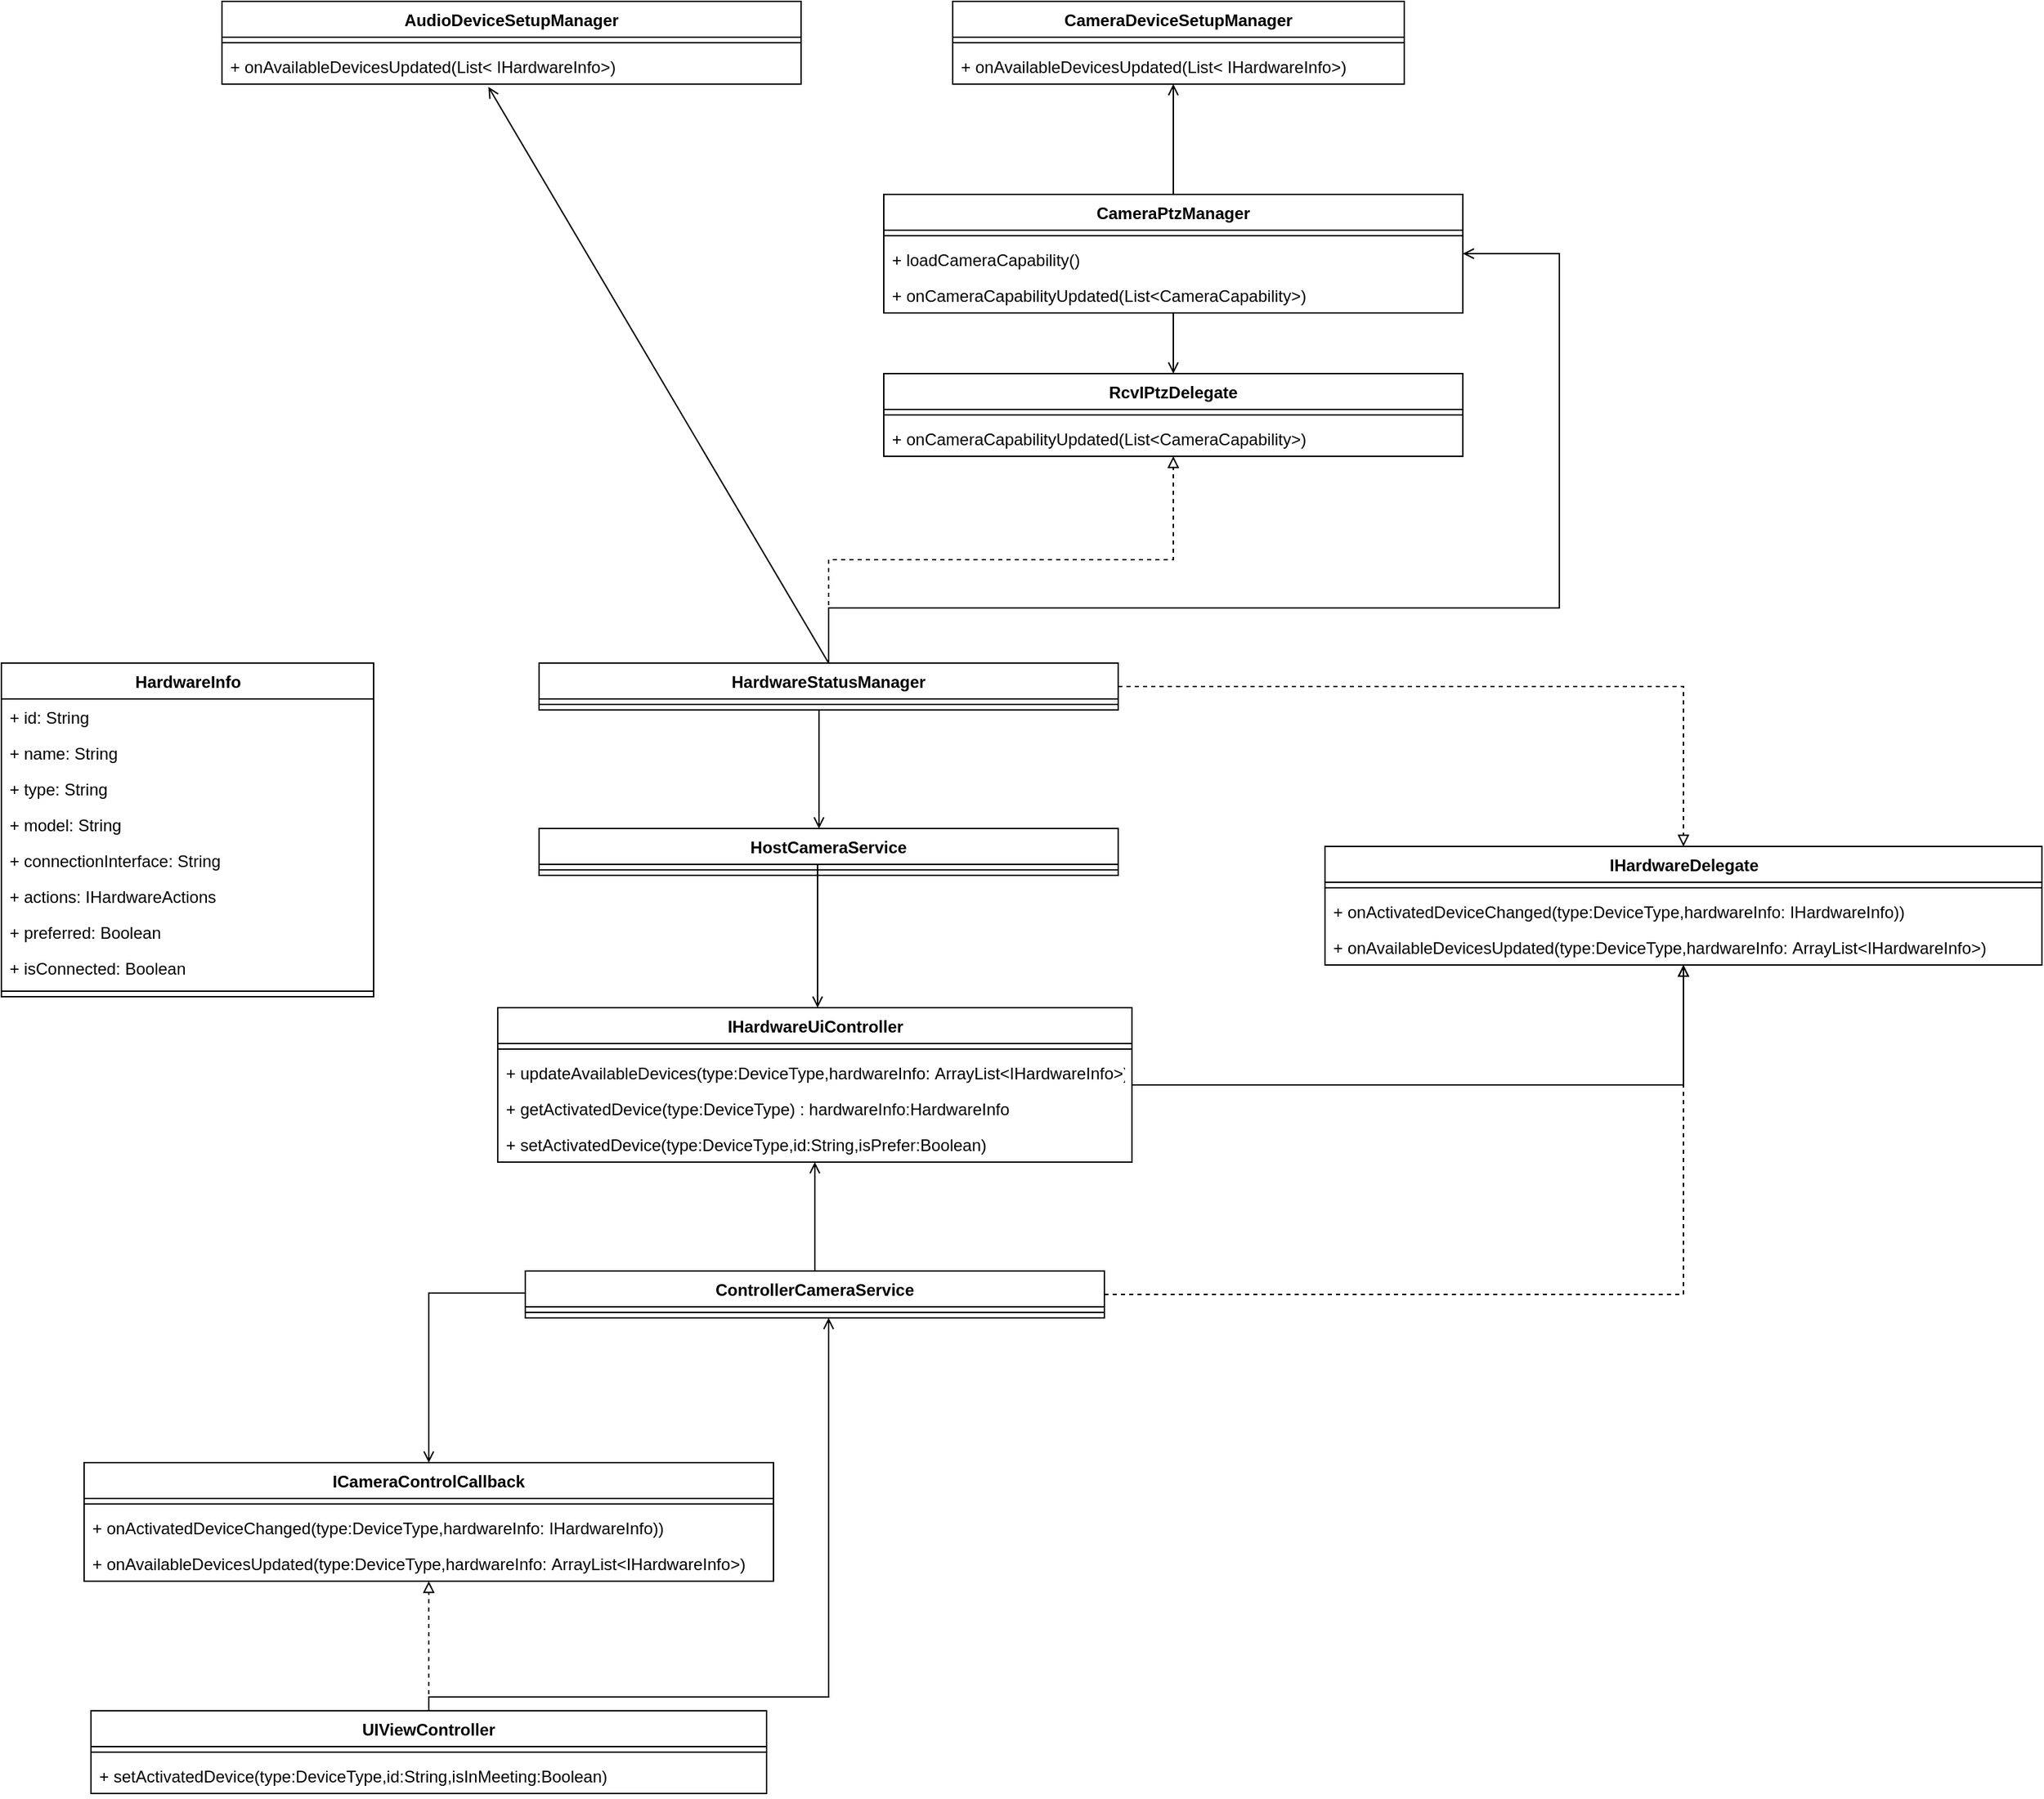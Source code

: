 <mxfile version="14.9.0" type="github"><diagram id="bfBACtEWX-xEn6V3q3oX" name="AppLayerDesign"><mxGraphModel dx="1088" dy="560" grid="1" gridSize="10" guides="1" tooltips="1" connect="1" arrows="1" fold="1" page="1" pageScale="1" pageWidth="850" pageHeight="1100" math="0" shadow="0"><root><mxCell id="0"/><mxCell id="1" parent="0"/><mxCell id="sB0TPc7eJq5igHLpq-I3-2" value="HardwareInfo" style="swimlane;fontStyle=1;align=center;verticalAlign=top;childLayout=stackLayout;horizontal=1;startSize=26;horizontalStack=0;resizeParent=1;resizeParentMax=0;resizeLast=0;collapsible=1;marginBottom=0;fillColor=#ffffff;gradientColor=none;html=1;" parent="1" vertex="1"><mxGeometry y="890" width="270" height="242" as="geometry"/></mxCell><mxCell id="sB0TPc7eJq5igHLpq-I3-3" value="+ id: String" style="text;strokeColor=none;fillColor=none;align=left;verticalAlign=top;spacingLeft=4;spacingRight=4;overflow=hidden;rotatable=0;points=[[0,0.5],[1,0.5]];portConstraint=eastwest;" parent="sB0TPc7eJq5igHLpq-I3-2" vertex="1"><mxGeometry y="26" width="270" height="26" as="geometry"/></mxCell><mxCell id="sB0TPc7eJq5igHLpq-I3-6" value="+ name: String" style="text;strokeColor=none;fillColor=none;align=left;verticalAlign=top;spacingLeft=4;spacingRight=4;overflow=hidden;rotatable=0;points=[[0,0.5],[1,0.5]];portConstraint=eastwest;" parent="sB0TPc7eJq5igHLpq-I3-2" vertex="1"><mxGeometry y="52" width="270" height="26" as="geometry"/></mxCell><mxCell id="sB0TPc7eJq5igHLpq-I3-7" value="+ type: String" style="text;strokeColor=none;fillColor=none;align=left;verticalAlign=top;spacingLeft=4;spacingRight=4;overflow=hidden;rotatable=0;points=[[0,0.5],[1,0.5]];portConstraint=eastwest;" parent="sB0TPc7eJq5igHLpq-I3-2" vertex="1"><mxGeometry y="78" width="270" height="26" as="geometry"/></mxCell><mxCell id="sB0TPc7eJq5igHLpq-I3-10" value="+ model: String" style="text;strokeColor=none;fillColor=none;align=left;verticalAlign=top;spacingLeft=4;spacingRight=4;overflow=hidden;rotatable=0;points=[[0,0.5],[1,0.5]];portConstraint=eastwest;" parent="sB0TPc7eJq5igHLpq-I3-2" vertex="1"><mxGeometry y="104" width="270" height="26" as="geometry"/></mxCell><mxCell id="sB0TPc7eJq5igHLpq-I3-14" value="+ connectionInterface: String" style="text;strokeColor=none;fillColor=none;align=left;verticalAlign=top;spacingLeft=4;spacingRight=4;overflow=hidden;rotatable=0;points=[[0,0.5],[1,0.5]];portConstraint=eastwest;" parent="sB0TPc7eJq5igHLpq-I3-2" vertex="1"><mxGeometry y="130" width="270" height="26" as="geometry"/></mxCell><mxCell id="sB0TPc7eJq5igHLpq-I3-12" value="+ actions: IHardwareActions" style="text;strokeColor=none;fillColor=none;align=left;verticalAlign=top;spacingLeft=4;spacingRight=4;overflow=hidden;rotatable=0;points=[[0,0.5],[1,0.5]];portConstraint=eastwest;" parent="sB0TPc7eJq5igHLpq-I3-2" vertex="1"><mxGeometry y="156" width="270" height="26" as="geometry"/></mxCell><mxCell id="sB0TPc7eJq5igHLpq-I3-11" value="+ preferred: Boolean" style="text;strokeColor=none;fillColor=none;align=left;verticalAlign=top;spacingLeft=4;spacingRight=4;overflow=hidden;rotatable=0;points=[[0,0.5],[1,0.5]];portConstraint=eastwest;" parent="sB0TPc7eJq5igHLpq-I3-2" vertex="1"><mxGeometry y="182" width="270" height="26" as="geometry"/></mxCell><mxCell id="sB0TPc7eJq5igHLpq-I3-8" value="+ isConnected: Boolean" style="text;strokeColor=none;fillColor=none;align=left;verticalAlign=top;spacingLeft=4;spacingRight=4;overflow=hidden;rotatable=0;points=[[0,0.5],[1,0.5]];portConstraint=eastwest;" parent="sB0TPc7eJq5igHLpq-I3-2" vertex="1"><mxGeometry y="208" width="270" height="26" as="geometry"/></mxCell><mxCell id="sB0TPc7eJq5igHLpq-I3-4" value="" style="line;strokeWidth=1;fillColor=none;align=left;verticalAlign=middle;spacingTop=-1;spacingLeft=3;spacingRight=3;rotatable=0;labelPosition=right;points=[];portConstraint=eastwest;" parent="sB0TPc7eJq5igHLpq-I3-2" vertex="1"><mxGeometry y="234" width="270" height="8" as="geometry"/></mxCell><mxCell id="BEAuEGR70jNAJFq-2iNE-39" style="edgeStyle=orthogonalEdgeStyle;rounded=0;orthogonalLoop=1;jettySize=auto;html=1;endArrow=open;endFill=0;" parent="1" source="sB0TPc7eJq5igHLpq-I3-15" target="BEAuEGR70jNAJFq-2iNE-32" edge="1"><mxGeometry relative="1" as="geometry"/></mxCell><mxCell id="sB0TPc7eJq5igHLpq-I3-15" value="IHardwareUiController" style="swimlane;fontStyle=1;align=center;verticalAlign=top;childLayout=stackLayout;horizontal=1;startSize=26;horizontalStack=0;resizeParent=1;resizeParentMax=0;resizeLast=0;collapsible=1;marginBottom=0;fillColor=#ffffff;gradientColor=none;html=1;" parent="1" vertex="1"><mxGeometry x="360" y="1140" width="460" height="112" as="geometry"/></mxCell><mxCell id="sB0TPc7eJq5igHLpq-I3-17" value="" style="line;strokeWidth=1;fillColor=none;align=left;verticalAlign=middle;spacingTop=-1;spacingLeft=3;spacingRight=3;rotatable=0;labelPosition=right;points=[];portConstraint=eastwest;" parent="sB0TPc7eJq5igHLpq-I3-15" vertex="1"><mxGeometry y="26" width="460" height="8" as="geometry"/></mxCell><mxCell id="soiHAoaTrfv_u7LtwAv9-12" value="+ updateAvailableDevices(type:DeviceType,hardwareInfo: ArrayList&lt;IHardwareInfo&gt;)" style="text;strokeColor=none;fillColor=none;align=left;verticalAlign=top;spacingLeft=4;spacingRight=4;overflow=hidden;rotatable=0;points=[[0,0.5],[1,0.5]];portConstraint=eastwest;" parent="sB0TPc7eJq5igHLpq-I3-15" vertex="1"><mxGeometry y="34" width="460" height="26" as="geometry"/></mxCell><mxCell id="soiHAoaTrfv_u7LtwAv9-13" value="+ getActivatedDevice(type:DeviceType) : hardwareInfo:HardwareInfo" style="text;strokeColor=none;fillColor=none;align=left;verticalAlign=top;spacingLeft=4;spacingRight=4;overflow=hidden;rotatable=0;points=[[0,0.5],[1,0.5]];portConstraint=eastwest;" parent="sB0TPc7eJq5igHLpq-I3-15" vertex="1"><mxGeometry y="60" width="460" height="26" as="geometry"/></mxCell><mxCell id="soiHAoaTrfv_u7LtwAv9-14" value="+ setActivatedDevice(type:DeviceType,id:String,isPrefer:Boolean)" style="text;strokeColor=none;fillColor=none;align=left;verticalAlign=top;spacingLeft=4;spacingRight=4;overflow=hidden;rotatable=0;points=[[0,0.5],[1,0.5]];portConstraint=eastwest;" parent="sB0TPc7eJq5igHLpq-I3-15" vertex="1"><mxGeometry y="86" width="460" height="26" as="geometry"/></mxCell><mxCell id="IjqAknxGJ5qbyW2yeyQR-3" value="CameraDeviceSetupManager" style="swimlane;fontStyle=1;align=center;verticalAlign=top;childLayout=stackLayout;horizontal=1;startSize=26;horizontalStack=0;resizeParent=1;resizeParentMax=0;resizeLast=0;collapsible=1;marginBottom=0;" parent="1" vertex="1"><mxGeometry x="690" y="410" width="327.5" height="60" as="geometry"/></mxCell><mxCell id="IjqAknxGJ5qbyW2yeyQR-5" value="" style="line;strokeWidth=1;fillColor=none;align=left;verticalAlign=middle;spacingTop=-1;spacingLeft=3;spacingRight=3;rotatable=0;labelPosition=right;points=[];portConstraint=eastwest;" parent="IjqAknxGJ5qbyW2yeyQR-3" vertex="1"><mxGeometry y="26" width="327.5" height="8" as="geometry"/></mxCell><mxCell id="IjqAknxGJ5qbyW2yeyQR-6" value="+ onAvailableDevicesUpdated(List&lt; IHardwareInfo&gt;)" style="text;strokeColor=none;fillColor=none;align=left;verticalAlign=top;spacingLeft=4;spacingRight=4;overflow=hidden;rotatable=0;points=[[0,0.5],[1,0.5]];portConstraint=eastwest;" parent="IjqAknxGJ5qbyW2yeyQR-3" vertex="1"><mxGeometry y="34" width="327.5" height="26" as="geometry"/></mxCell><mxCell id="BEAuEGR70jNAJFq-2iNE-29" style="edgeStyle=orthogonalEdgeStyle;rounded=0;orthogonalLoop=1;jettySize=auto;html=1;entryX=0.5;entryY=0;entryDx=0;entryDy=0;endArrow=open;endFill=0;" parent="1" source="IjqAknxGJ5qbyW2yeyQR-7" target="BEAuEGR70jNAJFq-2iNE-6" edge="1"><mxGeometry relative="1" as="geometry"/></mxCell><mxCell id="BEAuEGR70jNAJFq-2iNE-42" style="edgeStyle=orthogonalEdgeStyle;rounded=0;orthogonalLoop=1;jettySize=auto;html=1;endArrow=open;endFill=0;" parent="1" source="IjqAknxGJ5qbyW2yeyQR-7" target="IjqAknxGJ5qbyW2yeyQR-3" edge="1"><mxGeometry relative="1" as="geometry"><Array as="points"><mxPoint x="850" y="440"/><mxPoint x="850" y="440"/></Array></mxGeometry></mxCell><mxCell id="IjqAknxGJ5qbyW2yeyQR-7" value="CameraPtzManager" style="swimlane;fontStyle=1;align=center;verticalAlign=top;childLayout=stackLayout;horizontal=1;startSize=26;horizontalStack=0;resizeParent=1;resizeParentMax=0;resizeLast=0;collapsible=1;marginBottom=0;" parent="1" vertex="1"><mxGeometry x="640" y="550" width="420" height="86" as="geometry"/></mxCell><mxCell id="IjqAknxGJ5qbyW2yeyQR-9" value="" style="line;strokeWidth=1;fillColor=none;align=left;verticalAlign=middle;spacingTop=-1;spacingLeft=3;spacingRight=3;rotatable=0;labelPosition=right;points=[];portConstraint=eastwest;" parent="IjqAknxGJ5qbyW2yeyQR-7" vertex="1"><mxGeometry y="26" width="420" height="8" as="geometry"/></mxCell><mxCell id="IjqAknxGJ5qbyW2yeyQR-10" value="+ loadCameraCapability()" style="text;strokeColor=none;fillColor=none;align=left;verticalAlign=top;spacingLeft=4;spacingRight=4;overflow=hidden;rotatable=0;points=[[0,0.5],[1,0.5]];portConstraint=eastwest;" parent="IjqAknxGJ5qbyW2yeyQR-7" vertex="1"><mxGeometry y="34" width="420" height="26" as="geometry"/></mxCell><mxCell id="BEAuEGR70jNAJFq-2iNE-5" value="+ onCameraCapabilityUpdated(List&lt;CameraCapability&gt;)" style="text;strokeColor=none;fillColor=none;align=left;verticalAlign=top;spacingLeft=4;spacingRight=4;overflow=hidden;rotatable=0;points=[[0,0.5],[1,0.5]];portConstraint=eastwest;" parent="IjqAknxGJ5qbyW2yeyQR-7" vertex="1"><mxGeometry y="60" width="420" height="26" as="geometry"/></mxCell><mxCell id="BEAuEGR70jNAJFq-2iNE-6" value="RcvIPtzDelegate" style="swimlane;fontStyle=1;align=center;verticalAlign=top;childLayout=stackLayout;horizontal=1;startSize=26;horizontalStack=0;resizeParent=1;resizeParentMax=0;resizeLast=0;collapsible=1;marginBottom=0;" parent="1" vertex="1"><mxGeometry x="640" y="680" width="420" height="60" as="geometry"/></mxCell><mxCell id="BEAuEGR70jNAJFq-2iNE-7" value="" style="line;strokeWidth=1;fillColor=none;align=left;verticalAlign=middle;spacingTop=-1;spacingLeft=3;spacingRight=3;rotatable=0;labelPosition=right;points=[];portConstraint=eastwest;" parent="BEAuEGR70jNAJFq-2iNE-6" vertex="1"><mxGeometry y="26" width="420" height="8" as="geometry"/></mxCell><mxCell id="BEAuEGR70jNAJFq-2iNE-8" value="+ onCameraCapabilityUpdated(List&lt;CameraCapability&gt;)" style="text;strokeColor=none;fillColor=none;align=left;verticalAlign=top;spacingLeft=4;spacingRight=4;overflow=hidden;rotatable=0;points=[[0,0.5],[1,0.5]];portConstraint=eastwest;" parent="BEAuEGR70jNAJFq-2iNE-6" vertex="1"><mxGeometry y="34" width="420" height="26" as="geometry"/></mxCell><mxCell id="BEAuEGR70jNAJFq-2iNE-27" style="edgeStyle=orthogonalEdgeStyle;rounded=0;orthogonalLoop=1;jettySize=auto;html=1;entryX=0.5;entryY=1;entryDx=0;entryDy=0;entryPerimeter=0;dashed=1;endArrow=block;endFill=0;" parent="1" source="BEAuEGR70jNAJFq-2iNE-17" target="BEAuEGR70jNAJFq-2iNE-8" edge="1"><mxGeometry relative="1" as="geometry"/></mxCell><mxCell id="BEAuEGR70jNAJFq-2iNE-31" style="edgeStyle=orthogonalEdgeStyle;rounded=0;orthogonalLoop=1;jettySize=auto;html=1;entryX=0.5;entryY=0;entryDx=0;entryDy=0;endArrow=open;endFill=0;" parent="1" edge="1"><mxGeometry relative="1" as="geometry"><mxPoint x="592" y="1030" as="sourcePoint"/><mxPoint x="592" y="1140" as="targetPoint"/><Array as="points"><mxPoint x="592" y="1110"/><mxPoint x="592" y="1110"/></Array></mxGeometry></mxCell><mxCell id="BEAuEGR70jNAJFq-2iNE-38" style="edgeStyle=orthogonalEdgeStyle;rounded=0;orthogonalLoop=1;jettySize=auto;html=1;endArrow=block;endFill=0;dashed=1;" parent="1" source="BEAuEGR70jNAJFq-2iNE-17" target="BEAuEGR70jNAJFq-2iNE-32" edge="1"><mxGeometry relative="1" as="geometry"><mxPoint x="940" y="907" as="targetPoint"/></mxGeometry></mxCell><mxCell id="BEAuEGR70jNAJFq-2iNE-40" style="edgeStyle=orthogonalEdgeStyle;rounded=0;orthogonalLoop=1;jettySize=auto;html=1;endArrow=open;endFill=0;" parent="1" source="BEAuEGR70jNAJFq-2iNE-17" target="IjqAknxGJ5qbyW2yeyQR-7" edge="1"><mxGeometry relative="1" as="geometry"><Array as="points"><mxPoint x="600" y="850"/><mxPoint x="1130" y="850"/><mxPoint x="1130" y="593"/></Array></mxGeometry></mxCell><mxCell id="BEAuEGR70jNAJFq-2iNE-17" value="HardwareStatusManager" style="swimlane;fontStyle=1;align=center;verticalAlign=top;childLayout=stackLayout;horizontal=1;startSize=26;horizontalStack=0;resizeParent=1;resizeParentMax=0;resizeLast=0;collapsible=1;marginBottom=0;" parent="1" vertex="1"><mxGeometry x="390" y="890" width="420" height="34" as="geometry"/></mxCell><mxCell id="BEAuEGR70jNAJFq-2iNE-18" value="" style="line;strokeWidth=1;fillColor=none;align=left;verticalAlign=middle;spacingTop=-1;spacingLeft=3;spacingRight=3;rotatable=0;labelPosition=right;points=[];portConstraint=eastwest;" parent="BEAuEGR70jNAJFq-2iNE-17" vertex="1"><mxGeometry y="26" width="420" height="8" as="geometry"/></mxCell><mxCell id="BEAuEGR70jNAJFq-2iNE-20" value="AudioDeviceSetupManager" style="swimlane;fontStyle=1;align=center;verticalAlign=top;childLayout=stackLayout;horizontal=1;startSize=26;horizontalStack=0;resizeParent=1;resizeParentMax=0;resizeLast=0;collapsible=1;marginBottom=0;" parent="1" vertex="1"><mxGeometry x="160" y="410" width="420" height="60" as="geometry"/></mxCell><mxCell id="BEAuEGR70jNAJFq-2iNE-21" value="" style="line;strokeWidth=1;fillColor=none;align=left;verticalAlign=middle;spacingTop=-1;spacingLeft=3;spacingRight=3;rotatable=0;labelPosition=right;points=[];portConstraint=eastwest;" parent="BEAuEGR70jNAJFq-2iNE-20" vertex="1"><mxGeometry y="26" width="420" height="8" as="geometry"/></mxCell><mxCell id="BEAuEGR70jNAJFq-2iNE-22" value="+ onAvailableDevicesUpdated(List&lt; IHardwareInfo&gt;)&#10;" style="text;strokeColor=none;fillColor=none;align=left;verticalAlign=top;spacingLeft=4;spacingRight=4;overflow=hidden;rotatable=0;points=[[0,0.5],[1,0.5]];portConstraint=eastwest;" parent="BEAuEGR70jNAJFq-2iNE-20" vertex="1"><mxGeometry y="34" width="420" height="26" as="geometry"/></mxCell><mxCell id="BEAuEGR70jNAJFq-2iNE-32" value="IHardwareDelegate" style="swimlane;fontStyle=1;align=center;verticalAlign=top;childLayout=stackLayout;horizontal=1;startSize=26;horizontalStack=0;resizeParent=1;resizeParentMax=0;resizeLast=0;collapsible=1;marginBottom=0;fillColor=#ffffff;gradientColor=none;html=1;" parent="1" vertex="1"><mxGeometry x="960" y="1023" width="520" height="86" as="geometry"/></mxCell><mxCell id="BEAuEGR70jNAJFq-2iNE-33" value="" style="line;strokeWidth=1;fillColor=none;align=left;verticalAlign=middle;spacingTop=-1;spacingLeft=3;spacingRight=3;rotatable=0;labelPosition=right;points=[];portConstraint=eastwest;" parent="BEAuEGR70jNAJFq-2iNE-32" vertex="1"><mxGeometry y="26" width="520" height="8" as="geometry"/></mxCell><mxCell id="BEAuEGR70jNAJFq-2iNE-34" value="+ onActivatedDeviceChanged(type:DeviceType,hardwareInfo: IHardwareInfo))" style="text;strokeColor=none;fillColor=none;align=left;verticalAlign=top;spacingLeft=4;spacingRight=4;overflow=hidden;rotatable=0;points=[[0,0.5],[1,0.5]];portConstraint=eastwest;" parent="BEAuEGR70jNAJFq-2iNE-32" vertex="1"><mxGeometry y="34" width="520" height="26" as="geometry"/></mxCell><mxCell id="soiHAoaTrfv_u7LtwAv9-15" value="+ onAvailableDevicesUpdated(type:DeviceType,hardwareInfo: ArrayList&lt;IHardwareInfo&gt;)" style="text;strokeColor=none;fillColor=none;align=left;verticalAlign=top;spacingLeft=4;spacingRight=4;overflow=hidden;rotatable=0;points=[[0,0.5],[1,0.5]];portConstraint=eastwest;" parent="BEAuEGR70jNAJFq-2iNE-32" vertex="1"><mxGeometry y="60" width="520" height="26" as="geometry"/></mxCell><mxCell id="BEAuEGR70jNAJFq-2iNE-45" style="edgeStyle=orthogonalEdgeStyle;rounded=0;orthogonalLoop=1;jettySize=auto;html=1;endArrow=open;endFill=0;" parent="1" source="BEAuEGR70jNAJFq-2iNE-43" target="sB0TPc7eJq5igHLpq-I3-15" edge="1"><mxGeometry relative="1" as="geometry"/></mxCell><mxCell id="BEAuEGR70jNAJFq-2iNE-55" style="edgeStyle=orthogonalEdgeStyle;rounded=0;orthogonalLoop=1;jettySize=auto;html=1;entryX=0.5;entryY=0;entryDx=0;entryDy=0;endArrow=open;endFill=0;exitX=0;exitY=0.5;exitDx=0;exitDy=0;" parent="1" source="BEAuEGR70jNAJFq-2iNE-43" target="BEAuEGR70jNAJFq-2iNE-48" edge="1"><mxGeometry relative="1" as="geometry"><Array as="points"><mxPoint x="310" y="1347"/></Array></mxGeometry></mxCell><mxCell id="BEAuEGR70jNAJFq-2iNE-58" style="edgeStyle=orthogonalEdgeStyle;rounded=0;orthogonalLoop=1;jettySize=auto;html=1;dashed=1;endArrow=block;endFill=0;" parent="1" source="BEAuEGR70jNAJFq-2iNE-43" target="BEAuEGR70jNAJFq-2iNE-32" edge="1"><mxGeometry relative="1" as="geometry"/></mxCell><mxCell id="BEAuEGR70jNAJFq-2iNE-43" value="ControllerCameraService" style="swimlane;fontStyle=1;align=center;verticalAlign=top;childLayout=stackLayout;horizontal=1;startSize=26;horizontalStack=0;resizeParent=1;resizeParentMax=0;resizeLast=0;collapsible=1;marginBottom=0;" parent="1" vertex="1"><mxGeometry x="380" y="1331" width="420" height="34" as="geometry"/></mxCell><mxCell id="BEAuEGR70jNAJFq-2iNE-44" value="" style="line;strokeWidth=1;fillColor=none;align=left;verticalAlign=middle;spacingTop=-1;spacingLeft=3;spacingRight=3;rotatable=0;labelPosition=right;points=[];portConstraint=eastwest;" parent="BEAuEGR70jNAJFq-2iNE-43" vertex="1"><mxGeometry y="26" width="420" height="8" as="geometry"/></mxCell><mxCell id="BEAuEGR70jNAJFq-2iNE-48" value="ICameraControlCallback" style="swimlane;fontStyle=1;align=center;verticalAlign=top;childLayout=stackLayout;horizontal=1;startSize=26;horizontalStack=0;resizeParent=1;resizeParentMax=0;resizeLast=0;collapsible=1;marginBottom=0;" parent="1" vertex="1"><mxGeometry x="60" y="1470" width="500" height="86" as="geometry"/></mxCell><mxCell id="BEAuEGR70jNAJFq-2iNE-49" value="" style="line;strokeWidth=1;fillColor=none;align=left;verticalAlign=middle;spacingTop=-1;spacingLeft=3;spacingRight=3;rotatable=0;labelPosition=right;points=[];portConstraint=eastwest;" parent="BEAuEGR70jNAJFq-2iNE-48" vertex="1"><mxGeometry y="26" width="500" height="8" as="geometry"/></mxCell><mxCell id="BEAuEGR70jNAJFq-2iNE-51" value="+ onActivatedDeviceChanged(type:DeviceType,hardwareInfo: IHardwareInfo))" style="text;strokeColor=none;fillColor=none;align=left;verticalAlign=top;spacingLeft=4;spacingRight=4;overflow=hidden;rotatable=0;points=[[0,0.5],[1,0.5]];portConstraint=eastwest;" parent="BEAuEGR70jNAJFq-2iNE-48" vertex="1"><mxGeometry y="34" width="500" height="26" as="geometry"/></mxCell><mxCell id="soiHAoaTrfv_u7LtwAv9-5" value="+ onAvailableDevicesUpdated(type:DeviceType,hardwareInfo: ArrayList&lt;IHardwareInfo&gt;)" style="text;strokeColor=none;fillColor=none;align=left;verticalAlign=top;spacingLeft=4;spacingRight=4;overflow=hidden;rotatable=0;points=[[0,0.5],[1,0.5]];portConstraint=eastwest;" parent="BEAuEGR70jNAJFq-2iNE-48" vertex="1"><mxGeometry y="60" width="500" height="26" as="geometry"/></mxCell><mxCell id="BEAuEGR70jNAJFq-2iNE-56" style="edgeStyle=orthogonalEdgeStyle;rounded=0;orthogonalLoop=1;jettySize=auto;html=1;endArrow=open;endFill=0;" parent="1" source="BEAuEGR70jNAJFq-2iNE-52" target="BEAuEGR70jNAJFq-2iNE-43" edge="1"><mxGeometry relative="1" as="geometry"><Array as="points"><mxPoint x="600" y="1640"/></Array></mxGeometry></mxCell><mxCell id="BEAuEGR70jNAJFq-2iNE-57" style="edgeStyle=orthogonalEdgeStyle;rounded=0;orthogonalLoop=1;jettySize=auto;html=1;endArrow=block;endFill=0;dashed=1;" parent="1" source="BEAuEGR70jNAJFq-2iNE-52" target="BEAuEGR70jNAJFq-2iNE-48" edge="1"><mxGeometry relative="1" as="geometry"/></mxCell><mxCell id="BEAuEGR70jNAJFq-2iNE-52" value="UIViewController" style="swimlane;fontStyle=1;align=center;verticalAlign=top;childLayout=stackLayout;horizontal=1;startSize=26;horizontalStack=0;resizeParent=1;resizeParentMax=0;resizeLast=0;collapsible=1;marginBottom=0;" parent="1" vertex="1"><mxGeometry x="65" y="1650" width="490" height="60" as="geometry"/></mxCell><mxCell id="BEAuEGR70jNAJFq-2iNE-53" value="" style="line;strokeWidth=1;fillColor=none;align=left;verticalAlign=middle;spacingTop=-1;spacingLeft=3;spacingRight=3;rotatable=0;labelPosition=right;points=[];portConstraint=eastwest;" parent="BEAuEGR70jNAJFq-2iNE-52" vertex="1"><mxGeometry y="26" width="490" height="8" as="geometry"/></mxCell><mxCell id="BEAuEGR70jNAJFq-2iNE-54" value="+ setActivatedDevice(type:DeviceType,id:String,isInMeeting:Boolean)" style="text;strokeColor=none;fillColor=none;align=left;verticalAlign=top;spacingLeft=4;spacingRight=4;overflow=hidden;rotatable=0;points=[[0,0.5],[1,0.5]];portConstraint=eastwest;" parent="BEAuEGR70jNAJFq-2iNE-52" vertex="1"><mxGeometry y="34" width="490" height="26" as="geometry"/></mxCell><mxCell id="soiHAoaTrfv_u7LtwAv9-7" value="HostCameraService" style="swimlane;fontStyle=1;align=center;verticalAlign=top;childLayout=stackLayout;horizontal=1;startSize=26;horizontalStack=0;resizeParent=1;resizeParentMax=0;resizeLast=0;collapsible=1;marginBottom=0;" parent="1" vertex="1"><mxGeometry x="390" y="1010" width="420" height="34" as="geometry"/></mxCell><mxCell id="soiHAoaTrfv_u7LtwAv9-8" value="" style="line;strokeWidth=1;fillColor=none;align=left;verticalAlign=middle;spacingTop=-1;spacingLeft=3;spacingRight=3;rotatable=0;labelPosition=right;points=[];portConstraint=eastwest;" parent="soiHAoaTrfv_u7LtwAv9-7" vertex="1"><mxGeometry y="26" width="420" height="8" as="geometry"/></mxCell><mxCell id="soiHAoaTrfv_u7LtwAv9-9" style="edgeStyle=orthogonalEdgeStyle;rounded=0;orthogonalLoop=1;jettySize=auto;html=1;endArrow=open;endFill=0;" parent="1" target="soiHAoaTrfv_u7LtwAv9-7" edge="1"><mxGeometry relative="1" as="geometry"><mxPoint x="610" y="924" as="sourcePoint"/><mxPoint x="610" y="994" as="targetPoint"/><Array as="points"><mxPoint x="593" y="924"/></Array></mxGeometry></mxCell><mxCell id="soiHAoaTrfv_u7LtwAv9-10" style="rounded=0;orthogonalLoop=1;jettySize=auto;html=1;endArrow=open;endFill=0;exitX=0.5;exitY=0;exitDx=0;exitDy=0;entryX=0.46;entryY=1.077;entryDx=0;entryDy=0;entryPerimeter=0;" parent="1" source="BEAuEGR70jNAJFq-2iNE-17" target="BEAuEGR70jNAJFq-2iNE-22" edge="1"><mxGeometry relative="1" as="geometry"><mxPoint x="-70" y="793" as="sourcePoint"/><mxPoint x="390" y="496" as="targetPoint"/></mxGeometry></mxCell></root></mxGraphModel></diagram></mxfile>